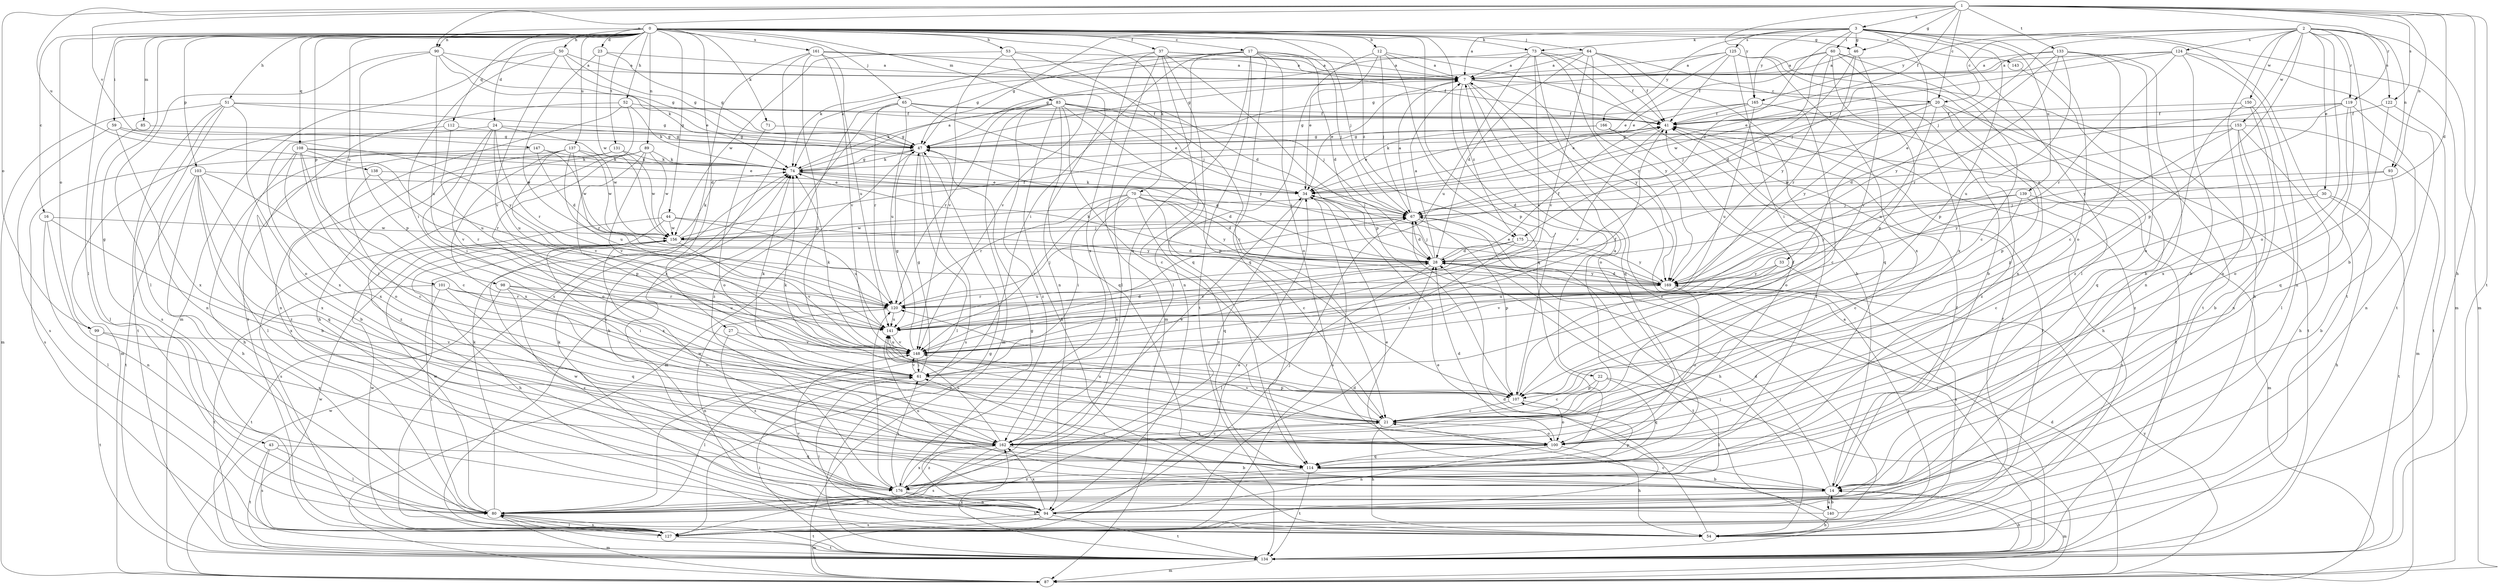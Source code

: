strict digraph  {
0;
1;
2;
3;
7;
12;
14;
16;
17;
20;
21;
22;
23;
24;
27;
28;
30;
33;
34;
37;
41;
43;
44;
46;
47;
50;
51;
52;
53;
54;
59;
60;
61;
64;
65;
67;
70;
71;
73;
74;
80;
83;
85;
87;
89;
90;
93;
94;
98;
99;
100;
101;
103;
107;
108;
112;
114;
119;
120;
122;
124;
125;
127;
131;
133;
134;
137;
138;
139;
140;
141;
143;
147;
148;
150;
153;
156;
161;
162;
165;
166;
169;
175;
176;
0 -> 12  [label=b];
0 -> 16  [label=c];
0 -> 17  [label=c];
0 -> 22  [label=d];
0 -> 23  [label=d];
0 -> 24  [label=d];
0 -> 27  [label=d];
0 -> 37  [label=f];
0 -> 43  [label=g];
0 -> 44  [label=g];
0 -> 46  [label=g];
0 -> 50  [label=h];
0 -> 51  [label=h];
0 -> 52  [label=h];
0 -> 53  [label=h];
0 -> 59  [label=i];
0 -> 64  [label=j];
0 -> 65  [label=j];
0 -> 67  [label=j];
0 -> 70  [label=k];
0 -> 71  [label=k];
0 -> 73  [label=k];
0 -> 80  [label=l];
0 -> 83  [label=m];
0 -> 85  [label=m];
0 -> 89  [label=n];
0 -> 90  [label=n];
0 -> 98  [label=o];
0 -> 99  [label=o];
0 -> 101  [label=p];
0 -> 103  [label=p];
0 -> 107  [label=p];
0 -> 108  [label=q];
0 -> 112  [label=q];
0 -> 131  [label=t];
0 -> 137  [label=u];
0 -> 143  [label=v];
0 -> 161  [label=x];
0 -> 175  [label=z];
1 -> 3  [label=a];
1 -> 20  [label=c];
1 -> 28  [label=d];
1 -> 41  [label=f];
1 -> 46  [label=g];
1 -> 54  [label=h];
1 -> 90  [label=n];
1 -> 93  [label=n];
1 -> 99  [label=o];
1 -> 119  [label=r];
1 -> 122  [label=s];
1 -> 133  [label=t];
1 -> 134  [label=t];
1 -> 138  [label=u];
1 -> 147  [label=v];
1 -> 165  [label=y];
2 -> 14  [label=b];
2 -> 20  [label=c];
2 -> 30  [label=e];
2 -> 67  [label=j];
2 -> 87  [label=m];
2 -> 93  [label=n];
2 -> 94  [label=n];
2 -> 100  [label=o];
2 -> 107  [label=p];
2 -> 119  [label=r];
2 -> 122  [label=s];
2 -> 124  [label=s];
2 -> 150  [label=w];
2 -> 153  [label=w];
2 -> 165  [label=y];
3 -> 7  [label=a];
3 -> 33  [label=e];
3 -> 46  [label=g];
3 -> 47  [label=g];
3 -> 60  [label=i];
3 -> 73  [label=k];
3 -> 80  [label=l];
3 -> 87  [label=m];
3 -> 100  [label=o];
3 -> 107  [label=p];
3 -> 125  [label=s];
3 -> 134  [label=t];
3 -> 139  [label=u];
3 -> 165  [label=y];
3 -> 166  [label=y];
3 -> 175  [label=z];
7 -> 20  [label=c];
7 -> 34  [label=e];
7 -> 100  [label=o];
7 -> 114  [label=q];
7 -> 169  [label=y];
7 -> 175  [label=z];
12 -> 7  [label=a];
12 -> 34  [label=e];
12 -> 41  [label=f];
12 -> 67  [label=j];
12 -> 80  [label=l];
12 -> 114  [label=q];
14 -> 28  [label=d];
14 -> 34  [label=e];
14 -> 41  [label=f];
14 -> 61  [label=i];
14 -> 80  [label=l];
14 -> 87  [label=m];
14 -> 140  [label=u];
14 -> 141  [label=u];
16 -> 80  [label=l];
16 -> 94  [label=n];
16 -> 156  [label=w];
16 -> 162  [label=x];
17 -> 7  [label=a];
17 -> 28  [label=d];
17 -> 47  [label=g];
17 -> 61  [label=i];
17 -> 67  [label=j];
17 -> 74  [label=k];
17 -> 80  [label=l];
17 -> 100  [label=o];
17 -> 114  [label=q];
17 -> 134  [label=t];
17 -> 162  [label=x];
20 -> 41  [label=f];
20 -> 67  [label=j];
20 -> 107  [label=p];
20 -> 134  [label=t];
20 -> 141  [label=u];
20 -> 162  [label=x];
20 -> 169  [label=y];
21 -> 7  [label=a];
21 -> 54  [label=h];
21 -> 100  [label=o];
21 -> 120  [label=r];
21 -> 141  [label=u];
21 -> 148  [label=v];
21 -> 162  [label=x];
22 -> 21  [label=c];
22 -> 80  [label=l];
22 -> 107  [label=p];
22 -> 114  [label=q];
23 -> 7  [label=a];
23 -> 47  [label=g];
23 -> 120  [label=r];
23 -> 156  [label=w];
24 -> 47  [label=g];
24 -> 61  [label=i];
24 -> 87  [label=m];
24 -> 120  [label=r];
24 -> 141  [label=u];
24 -> 148  [label=v];
24 -> 156  [label=w];
27 -> 100  [label=o];
27 -> 148  [label=v];
27 -> 176  [label=z];
28 -> 7  [label=a];
28 -> 41  [label=f];
28 -> 47  [label=g];
28 -> 67  [label=j];
28 -> 74  [label=k];
28 -> 80  [label=l];
28 -> 134  [label=t];
28 -> 141  [label=u];
28 -> 169  [label=y];
30 -> 21  [label=c];
30 -> 54  [label=h];
30 -> 67  [label=j];
30 -> 134  [label=t];
33 -> 127  [label=s];
33 -> 141  [label=u];
33 -> 148  [label=v];
33 -> 169  [label=y];
34 -> 67  [label=j];
34 -> 74  [label=k];
34 -> 127  [label=s];
34 -> 176  [label=z];
37 -> 7  [label=a];
37 -> 41  [label=f];
37 -> 87  [label=m];
37 -> 94  [label=n];
37 -> 107  [label=p];
37 -> 114  [label=q];
37 -> 148  [label=v];
37 -> 162  [label=x];
41 -> 47  [label=g];
41 -> 54  [label=h];
41 -> 148  [label=v];
43 -> 80  [label=l];
43 -> 114  [label=q];
43 -> 127  [label=s];
43 -> 134  [label=t];
44 -> 127  [label=s];
44 -> 141  [label=u];
44 -> 156  [label=w];
44 -> 162  [label=x];
44 -> 169  [label=y];
46 -> 7  [label=a];
46 -> 28  [label=d];
46 -> 120  [label=r];
46 -> 148  [label=v];
47 -> 74  [label=k];
47 -> 80  [label=l];
47 -> 87  [label=m];
47 -> 127  [label=s];
50 -> 7  [label=a];
50 -> 47  [label=g];
50 -> 61  [label=i];
50 -> 74  [label=k];
50 -> 87  [label=m];
50 -> 148  [label=v];
51 -> 41  [label=f];
51 -> 47  [label=g];
51 -> 87  [label=m];
51 -> 94  [label=n];
51 -> 100  [label=o];
51 -> 127  [label=s];
51 -> 134  [label=t];
52 -> 41  [label=f];
52 -> 54  [label=h];
52 -> 74  [label=k];
52 -> 94  [label=n];
52 -> 127  [label=s];
53 -> 7  [label=a];
53 -> 21  [label=c];
53 -> 94  [label=n];
53 -> 148  [label=v];
53 -> 156  [label=w];
54 -> 34  [label=e];
54 -> 61  [label=i];
54 -> 169  [label=y];
59 -> 47  [label=g];
59 -> 127  [label=s];
59 -> 162  [label=x];
59 -> 169  [label=y];
60 -> 7  [label=a];
60 -> 21  [label=c];
60 -> 34  [label=e];
60 -> 107  [label=p];
60 -> 156  [label=w];
60 -> 162  [label=x];
60 -> 169  [label=y];
60 -> 176  [label=z];
61 -> 47  [label=g];
61 -> 74  [label=k];
61 -> 80  [label=l];
61 -> 107  [label=p];
61 -> 148  [label=v];
64 -> 7  [label=a];
64 -> 14  [label=b];
64 -> 28  [label=d];
64 -> 41  [label=f];
64 -> 47  [label=g];
64 -> 114  [label=q];
64 -> 148  [label=v];
64 -> 169  [label=y];
65 -> 41  [label=f];
65 -> 67  [label=j];
65 -> 120  [label=r];
65 -> 127  [label=s];
65 -> 141  [label=u];
65 -> 169  [label=y];
65 -> 176  [label=z];
67 -> 7  [label=a];
67 -> 28  [label=d];
67 -> 54  [label=h];
67 -> 107  [label=p];
67 -> 156  [label=w];
70 -> 21  [label=c];
70 -> 28  [label=d];
70 -> 61  [label=i];
70 -> 67  [label=j];
70 -> 114  [label=q];
70 -> 120  [label=r];
70 -> 148  [label=v];
70 -> 162  [label=x];
70 -> 169  [label=y];
71 -> 47  [label=g];
71 -> 100  [label=o];
73 -> 7  [label=a];
73 -> 14  [label=b];
73 -> 41  [label=f];
73 -> 74  [label=k];
73 -> 127  [label=s];
73 -> 141  [label=u];
73 -> 148  [label=v];
73 -> 169  [label=y];
74 -> 7  [label=a];
74 -> 28  [label=d];
74 -> 34  [label=e];
74 -> 47  [label=g];
80 -> 74  [label=k];
80 -> 87  [label=m];
80 -> 127  [label=s];
80 -> 134  [label=t];
80 -> 156  [label=w];
83 -> 21  [label=c];
83 -> 34  [label=e];
83 -> 41  [label=f];
83 -> 54  [label=h];
83 -> 67  [label=j];
83 -> 74  [label=k];
83 -> 87  [label=m];
83 -> 107  [label=p];
83 -> 114  [label=q];
83 -> 120  [label=r];
83 -> 176  [label=z];
85 -> 47  [label=g];
85 -> 80  [label=l];
87 -> 28  [label=d];
87 -> 67  [label=j];
87 -> 156  [label=w];
87 -> 169  [label=y];
89 -> 74  [label=k];
89 -> 100  [label=o];
89 -> 107  [label=p];
89 -> 148  [label=v];
89 -> 156  [label=w];
89 -> 176  [label=z];
90 -> 7  [label=a];
90 -> 34  [label=e];
90 -> 47  [label=g];
90 -> 80  [label=l];
90 -> 107  [label=p];
90 -> 141  [label=u];
93 -> 14  [label=b];
93 -> 34  [label=e];
93 -> 169  [label=y];
94 -> 28  [label=d];
94 -> 47  [label=g];
94 -> 67  [label=j];
94 -> 74  [label=k];
94 -> 87  [label=m];
94 -> 127  [label=s];
94 -> 134  [label=t];
94 -> 148  [label=v];
94 -> 162  [label=x];
98 -> 100  [label=o];
98 -> 120  [label=r];
98 -> 134  [label=t];
98 -> 141  [label=u];
98 -> 176  [label=z];
99 -> 134  [label=t];
99 -> 148  [label=v];
99 -> 162  [label=x];
100 -> 28  [label=d];
100 -> 54  [label=h];
100 -> 94  [label=n];
100 -> 114  [label=q];
101 -> 61  [label=i];
101 -> 80  [label=l];
101 -> 114  [label=q];
101 -> 120  [label=r];
101 -> 134  [label=t];
103 -> 14  [label=b];
103 -> 34  [label=e];
103 -> 54  [label=h];
103 -> 61  [label=i];
103 -> 114  [label=q];
103 -> 134  [label=t];
103 -> 162  [label=x];
107 -> 21  [label=c];
107 -> 41  [label=f];
107 -> 74  [label=k];
107 -> 100  [label=o];
108 -> 21  [label=c];
108 -> 34  [label=e];
108 -> 74  [label=k];
108 -> 80  [label=l];
108 -> 100  [label=o];
108 -> 120  [label=r];
108 -> 162  [label=x];
112 -> 47  [label=g];
112 -> 141  [label=u];
112 -> 162  [label=x];
114 -> 14  [label=b];
114 -> 41  [label=f];
114 -> 134  [label=t];
114 -> 156  [label=w];
114 -> 176  [label=z];
119 -> 28  [label=d];
119 -> 41  [label=f];
119 -> 94  [label=n];
119 -> 114  [label=q];
119 -> 162  [label=x];
119 -> 169  [label=y];
120 -> 67  [label=j];
120 -> 94  [label=n];
120 -> 141  [label=u];
122 -> 41  [label=f];
122 -> 100  [label=o];
122 -> 134  [label=t];
124 -> 7  [label=a];
124 -> 14  [label=b];
124 -> 34  [label=e];
124 -> 47  [label=g];
124 -> 94  [label=n];
124 -> 120  [label=r];
124 -> 134  [label=t];
125 -> 7  [label=a];
125 -> 14  [label=b];
125 -> 34  [label=e];
125 -> 41  [label=f];
125 -> 47  [label=g];
125 -> 54  [label=h];
125 -> 61  [label=i];
125 -> 162  [label=x];
127 -> 28  [label=d];
127 -> 34  [label=e];
127 -> 41  [label=f];
127 -> 80  [label=l];
127 -> 134  [label=t];
127 -> 156  [label=w];
131 -> 14  [label=b];
131 -> 74  [label=k];
131 -> 156  [label=w];
131 -> 176  [label=z];
133 -> 7  [label=a];
133 -> 21  [label=c];
133 -> 67  [label=j];
133 -> 94  [label=n];
133 -> 100  [label=o];
133 -> 120  [label=r];
133 -> 141  [label=u];
133 -> 169  [label=y];
134 -> 7  [label=a];
134 -> 14  [label=b];
134 -> 47  [label=g];
134 -> 61  [label=i];
134 -> 67  [label=j];
134 -> 80  [label=l];
134 -> 87  [label=m];
134 -> 156  [label=w];
134 -> 162  [label=x];
137 -> 54  [label=h];
137 -> 74  [label=k];
137 -> 120  [label=r];
137 -> 141  [label=u];
137 -> 148  [label=v];
137 -> 156  [label=w];
137 -> 162  [label=x];
138 -> 21  [label=c];
138 -> 34  [label=e];
138 -> 120  [label=r];
139 -> 21  [label=c];
139 -> 67  [label=j];
139 -> 87  [label=m];
139 -> 127  [label=s];
139 -> 169  [label=y];
140 -> 14  [label=b];
140 -> 21  [label=c];
140 -> 41  [label=f];
140 -> 54  [label=h];
140 -> 156  [label=w];
141 -> 28  [label=d];
141 -> 148  [label=v];
143 -> 134  [label=t];
147 -> 28  [label=d];
147 -> 74  [label=k];
147 -> 127  [label=s];
147 -> 156  [label=w];
148 -> 41  [label=f];
148 -> 47  [label=g];
148 -> 61  [label=i];
148 -> 74  [label=k];
148 -> 141  [label=u];
150 -> 41  [label=f];
150 -> 80  [label=l];
150 -> 94  [label=n];
150 -> 114  [label=q];
153 -> 14  [label=b];
153 -> 47  [label=g];
153 -> 54  [label=h];
153 -> 74  [label=k];
153 -> 87  [label=m];
153 -> 107  [label=p];
153 -> 156  [label=w];
153 -> 176  [label=z];
156 -> 28  [label=d];
156 -> 41  [label=f];
156 -> 54  [label=h];
156 -> 67  [label=j];
156 -> 74  [label=k];
156 -> 148  [label=v];
161 -> 7  [label=a];
161 -> 28  [label=d];
161 -> 107  [label=p];
161 -> 127  [label=s];
161 -> 141  [label=u];
161 -> 148  [label=v];
161 -> 176  [label=z];
162 -> 14  [label=b];
162 -> 21  [label=c];
162 -> 34  [label=e];
162 -> 127  [label=s];
162 -> 141  [label=u];
162 -> 176  [label=z];
165 -> 21  [label=c];
165 -> 34  [label=e];
165 -> 41  [label=f];
165 -> 47  [label=g];
165 -> 141  [label=u];
165 -> 176  [label=z];
166 -> 34  [label=e];
166 -> 47  [label=g];
166 -> 100  [label=o];
166 -> 134  [label=t];
169 -> 28  [label=d];
169 -> 34  [label=e];
169 -> 100  [label=o];
169 -> 120  [label=r];
175 -> 28  [label=d];
175 -> 61  [label=i];
175 -> 148  [label=v];
175 -> 169  [label=y];
176 -> 54  [label=h];
176 -> 61  [label=i];
176 -> 74  [label=k];
176 -> 94  [label=n];
176 -> 107  [label=p];
176 -> 120  [label=r];
176 -> 162  [label=x];
}
